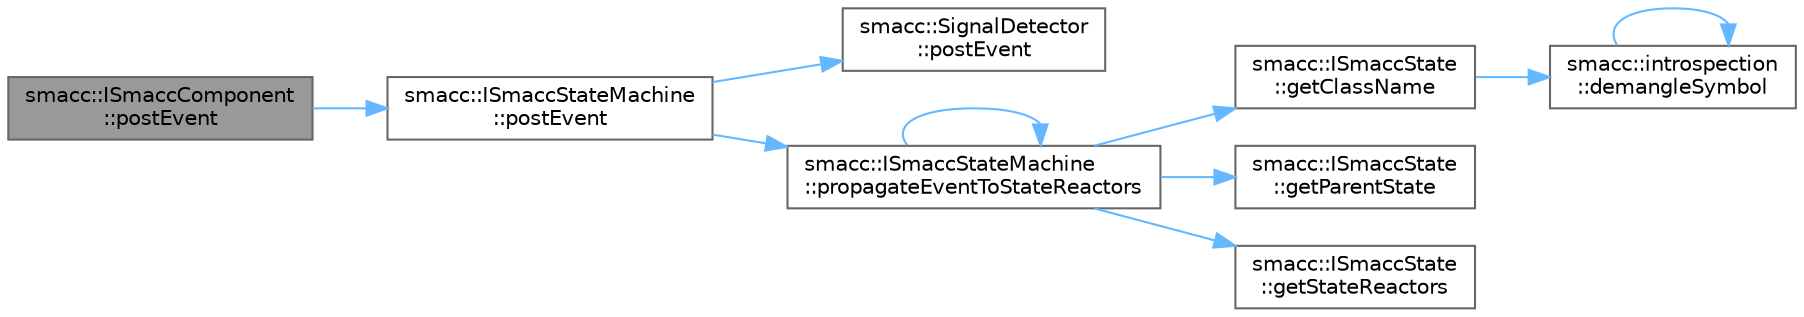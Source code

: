 digraph "smacc::ISmaccComponent::postEvent"
{
 // LATEX_PDF_SIZE
  bgcolor="transparent";
  edge [fontname=Helvetica,fontsize=10,labelfontname=Helvetica,labelfontsize=10];
  node [fontname=Helvetica,fontsize=10,shape=box,height=0.2,width=0.4];
  rankdir="LR";
  Node1 [label="smacc::ISmaccComponent\l::postEvent",height=0.2,width=0.4,color="gray40", fillcolor="grey60", style="filled", fontcolor="black",tooltip=" "];
  Node1 -> Node2 [color="steelblue1",style="solid"];
  Node2 [label="smacc::ISmaccStateMachine\l::postEvent",height=0.2,width=0.4,color="grey40", fillcolor="white", style="filled",URL="$classsmacc_1_1ISmaccStateMachine.html#afcb6a216441aeaea2cba4e1ab12c366b",tooltip=" "];
  Node2 -> Node3 [color="steelblue1",style="solid"];
  Node3 [label="smacc::SignalDetector\l::postEvent",height=0.2,width=0.4,color="grey40", fillcolor="white", style="filled",URL="$classsmacc_1_1SignalDetector.html#a6ab99d99cef8d101e39797a72daeb2b7",tooltip=" "];
  Node2 -> Node4 [color="steelblue1",style="solid"];
  Node4 [label="smacc::ISmaccStateMachine\l::propagateEventToStateReactors",height=0.2,width=0.4,color="grey40", fillcolor="white", style="filled",URL="$classsmacc_1_1ISmaccStateMachine.html#a3d369c7cff22632ca85a8656000ba19c",tooltip=" "];
  Node4 -> Node5 [color="steelblue1",style="solid"];
  Node5 [label="smacc::ISmaccState\l::getClassName",height=0.2,width=0.4,color="grey40", fillcolor="white", style="filled",URL="$classsmacc_1_1ISmaccState.html#a5bf0b49d5ea6b9e8f45c26fa155b2664",tooltip=" "];
  Node5 -> Node6 [color="steelblue1",style="solid"];
  Node6 [label="smacc::introspection\l::demangleSymbol",height=0.2,width=0.4,color="grey40", fillcolor="white", style="filled",URL="$namespacesmacc_1_1introspection.html#aa9158a0ff0cfe83a59877e6af7d7f873",tooltip=" "];
  Node6 -> Node6 [color="steelblue1",style="solid"];
  Node4 -> Node7 [color="steelblue1",style="solid"];
  Node7 [label="smacc::ISmaccState\l::getParentState",height=0.2,width=0.4,color="grey40", fillcolor="white", style="filled",URL="$classsmacc_1_1ISmaccState.html#a1f3df5c6bcd928d99c0b1e5aa1799202",tooltip=" "];
  Node4 -> Node8 [color="steelblue1",style="solid"];
  Node8 [label="smacc::ISmaccState\l::getStateReactors",height=0.2,width=0.4,color="grey40", fillcolor="white", style="filled",URL="$classsmacc_1_1ISmaccState.html#a758fea49c0c8b60f940e5708495f5c8a",tooltip=" "];
  Node4 -> Node4 [color="steelblue1",style="solid"];
}
